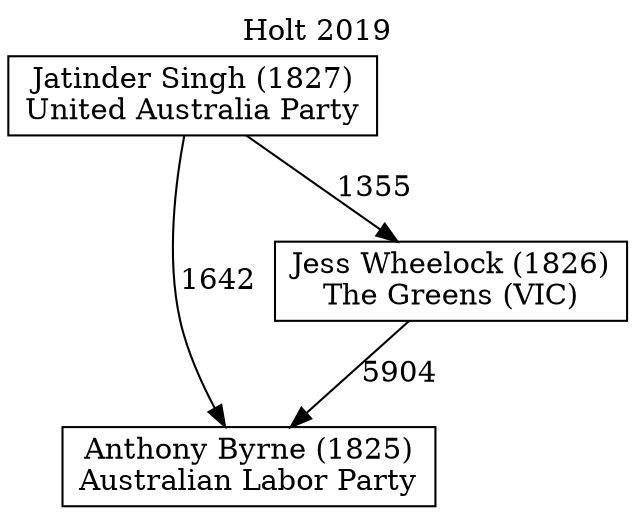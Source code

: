 // House preference flow
digraph "Anthony Byrne (1825)_Holt_2019" {
	graph [label="Holt 2019" labelloc=t mclimit=10]
	node [shape=box]
	"Anthony Byrne (1825)" [label="Anthony Byrne (1825)
Australian Labor Party"]
	"Jess Wheelock (1826)" [label="Jess Wheelock (1826)
The Greens (VIC)"]
	"Jatinder Singh (1827)" [label="Jatinder Singh (1827)
United Australia Party"]
	"Jess Wheelock (1826)" -> "Anthony Byrne (1825)" [label=5904]
	"Jatinder Singh (1827)" -> "Jess Wheelock (1826)" [label=1355]
	"Jatinder Singh (1827)" -> "Anthony Byrne (1825)" [label=1642]
}
